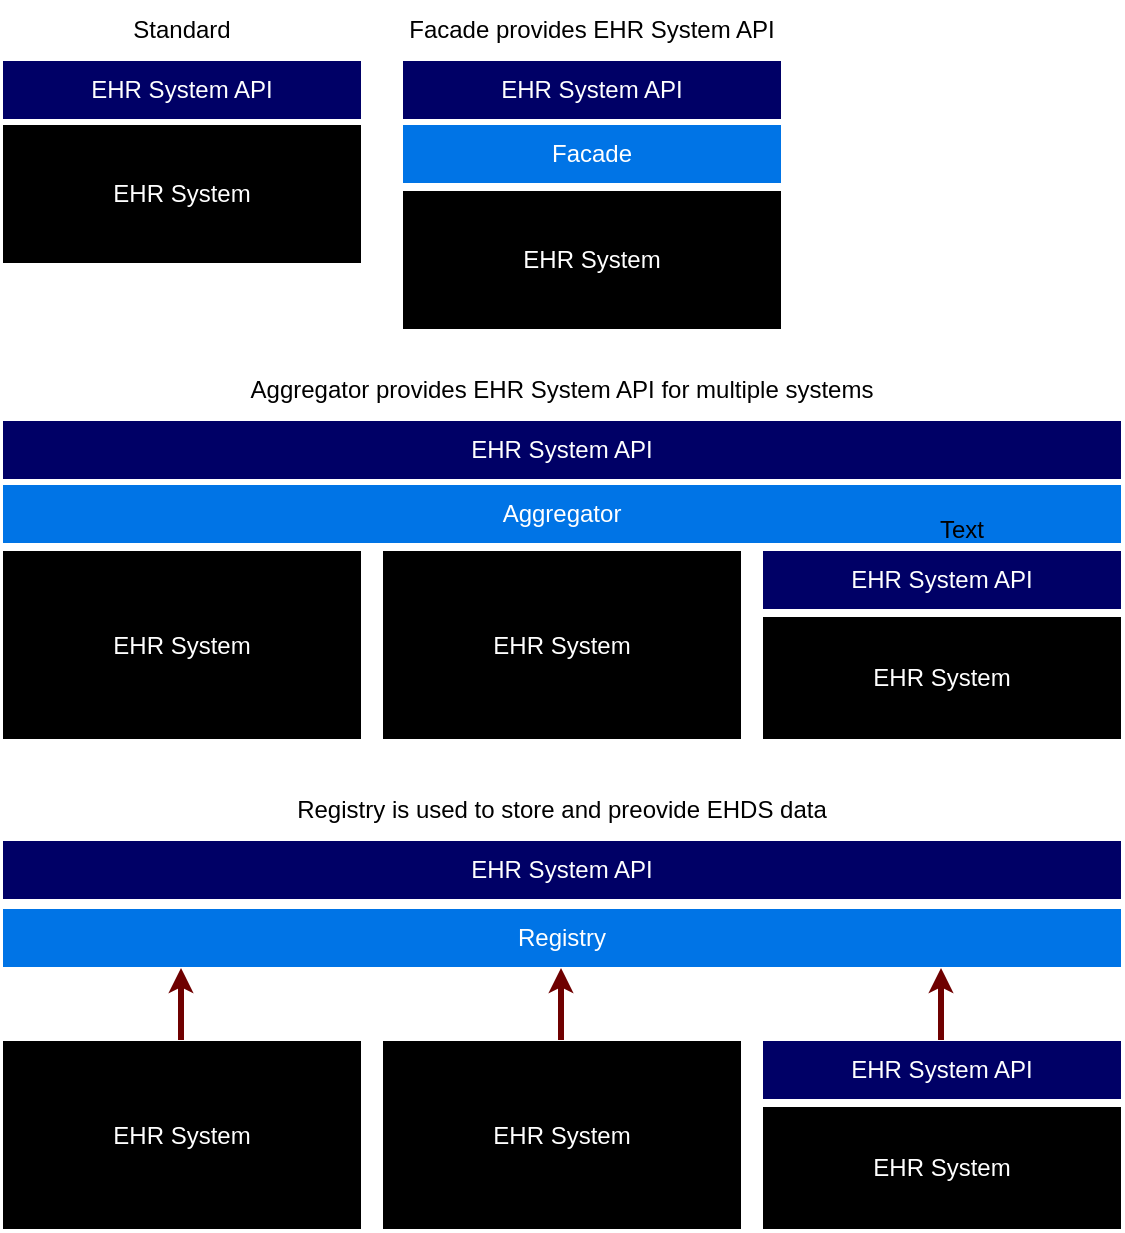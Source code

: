<mxfile>
    <diagram id="48OBgp8QFrlcBwugOrAG" name="Page-1">
        <mxGraphModel dx="996" dy="614" grid="1" gridSize="10" guides="1" tooltips="1" connect="1" arrows="1" fold="1" page="1" pageScale="1" pageWidth="850" pageHeight="1100" math="0" shadow="0">
            <root>
                <mxCell id="0"/>
                <mxCell id="1" parent="0"/>
                <mxCell id="2" value="&lt;font color=&quot;#ffffff&quot;&gt;EHR System API&lt;/font&gt;" style="whiteSpace=wrap;html=1;strokeColor=#FFFFFF;fillColor=#000066;" parent="1" vertex="1">
                    <mxGeometry x="40" y="40" width="180" height="30" as="geometry"/>
                </mxCell>
                <mxCell id="3" value="&lt;font color=&quot;#ffffff&quot;&gt;EHR System&lt;/font&gt;" style="whiteSpace=wrap;html=1;strokeColor=#FFFFFF;fillColor=#000000;" parent="1" vertex="1">
                    <mxGeometry x="40" y="72" width="180" height="70" as="geometry"/>
                </mxCell>
                <mxCell id="4" value="&lt;font color=&quot;#ffffff&quot;&gt;EHR System API&lt;/font&gt;" style="whiteSpace=wrap;html=1;strokeColor=#FFFFFF;fillColor=#000066;" parent="1" vertex="1">
                    <mxGeometry x="240" y="40" width="190" height="30" as="geometry"/>
                </mxCell>
                <mxCell id="5" value="&lt;font color=&quot;#ffffff&quot;&gt;EHR System&lt;/font&gt;" style="whiteSpace=wrap;html=1;strokeColor=#FFFFFF;fillColor=#000000;" parent="1" vertex="1">
                    <mxGeometry x="240" y="105" width="190" height="70" as="geometry"/>
                </mxCell>
                <mxCell id="6" value="&lt;font color=&quot;#ffffff&quot;&gt;Facade&lt;/font&gt;" style="whiteSpace=wrap;html=1;strokeColor=#FFFFFF;fillColor=#0074E6;" parent="1" vertex="1">
                    <mxGeometry x="240" y="72" width="190" height="30" as="geometry"/>
                </mxCell>
                <mxCell id="7" value="&lt;font color=&quot;#ffffff&quot;&gt;EHR System API&lt;/font&gt;" style="whiteSpace=wrap;html=1;strokeColor=#FFFFFF;fillColor=#000066;" parent="1" vertex="1">
                    <mxGeometry x="40" y="220" width="560" height="30" as="geometry"/>
                </mxCell>
                <mxCell id="8" value="&lt;font color=&quot;#ffffff&quot;&gt;EHR System&lt;/font&gt;" style="whiteSpace=wrap;html=1;strokeColor=#FFFFFF;fillColor=#000000;" parent="1" vertex="1">
                    <mxGeometry x="40" y="285" width="180" height="95" as="geometry"/>
                </mxCell>
                <mxCell id="9" value="&lt;font color=&quot;#ffffff&quot;&gt;Aggregator&lt;/font&gt;" style="whiteSpace=wrap;html=1;strokeColor=#FFFFFF;fillColor=#0074E6;" parent="1" vertex="1">
                    <mxGeometry x="40" y="252" width="560" height="30" as="geometry"/>
                </mxCell>
                <mxCell id="10" value="&lt;font color=&quot;#ffffff&quot;&gt;EHR System&lt;/font&gt;" style="whiteSpace=wrap;html=1;strokeColor=#FFFFFF;fillColor=#000000;" parent="1" vertex="1">
                    <mxGeometry x="230" y="285" width="180" height="95" as="geometry"/>
                </mxCell>
                <mxCell id="11" value="&lt;font color=&quot;#ffffff&quot;&gt;EHR System&lt;/font&gt;" style="whiteSpace=wrap;html=1;strokeColor=#FFFFFF;fillColor=#000000;" parent="1" vertex="1">
                    <mxGeometry x="420" y="318" width="180" height="62" as="geometry"/>
                </mxCell>
                <mxCell id="13" value="&lt;font color=&quot;#ffffff&quot;&gt;EHR System API&lt;/font&gt;" style="whiteSpace=wrap;html=1;strokeColor=#FFFFFF;fillColor=#000066;" parent="1" vertex="1">
                    <mxGeometry x="420" y="285" width="180" height="30" as="geometry"/>
                </mxCell>
                <mxCell id="14" value="&lt;font color=&quot;#ffffff&quot;&gt;EHR System API&lt;/font&gt;" style="whiteSpace=wrap;html=1;strokeColor=#FFFFFF;fillColor=#000066;" parent="1" vertex="1">
                    <mxGeometry x="40" y="430" width="560" height="30" as="geometry"/>
                </mxCell>
                <mxCell id="15" value="&lt;font color=&quot;#ffffff&quot;&gt;EHR System&lt;/font&gt;" style="whiteSpace=wrap;html=1;strokeColor=#FFFFFF;fillColor=#000000;" parent="1" vertex="1">
                    <mxGeometry x="40" y="530" width="180" height="95" as="geometry"/>
                </mxCell>
                <mxCell id="17" value="&lt;font color=&quot;#ffffff&quot;&gt;EHR System&lt;/font&gt;" style="whiteSpace=wrap;html=1;strokeColor=#FFFFFF;fillColor=#000000;" parent="1" vertex="1">
                    <mxGeometry x="230" y="530" width="180" height="95" as="geometry"/>
                </mxCell>
                <mxCell id="18" value="&lt;font color=&quot;#ffffff&quot;&gt;EHR System&lt;/font&gt;" style="whiteSpace=wrap;html=1;strokeColor=#FFFFFF;fillColor=#000000;" parent="1" vertex="1">
                    <mxGeometry x="420" y="563" width="180" height="62" as="geometry"/>
                </mxCell>
                <mxCell id="19" value="&lt;font color=&quot;#ffffff&quot;&gt;EHR System API&lt;/font&gt;" style="whiteSpace=wrap;html=1;strokeColor=#FFFFFF;fillColor=#000066;" parent="1" vertex="1">
                    <mxGeometry x="420" y="530" width="180" height="30" as="geometry"/>
                </mxCell>
                <mxCell id="21" value="&lt;font color=&quot;#ffffff&quot;&gt;Registry&lt;/font&gt;" style="whiteSpace=wrap;html=1;strokeColor=#FFFFFF;fillColor=#0074E6;" parent="1" vertex="1">
                    <mxGeometry x="40" y="464" width="560" height="30" as="geometry"/>
                </mxCell>
                <mxCell id="27" value="" style="endArrow=classic;startArrow=none;html=1;fillColor=#a20025;strokeColor=#6F0000;strokeWidth=3;endSize=3;startSize=3;startFill=0;" parent="1" edge="1">
                    <mxGeometry width="50" height="50" relative="1" as="geometry">
                        <mxPoint x="129.5" y="530" as="sourcePoint"/>
                        <mxPoint x="129.5" y="494" as="targetPoint"/>
                    </mxGeometry>
                </mxCell>
                <mxCell id="29" value="" style="endArrow=classic;startArrow=none;html=1;fillColor=#a20025;strokeColor=#6F0000;strokeWidth=3;endSize=3;startSize=3;startFill=0;" parent="1" edge="1">
                    <mxGeometry width="50" height="50" relative="1" as="geometry">
                        <mxPoint x="319.5" y="530" as="sourcePoint"/>
                        <mxPoint x="319.5" y="494" as="targetPoint"/>
                    </mxGeometry>
                </mxCell>
                <mxCell id="30" value="" style="endArrow=classic;startArrow=none;html=1;fillColor=#a20025;strokeColor=#6F0000;strokeWidth=3;endSize=3;startSize=3;startFill=0;" parent="1" edge="1">
                    <mxGeometry width="50" height="50" relative="1" as="geometry">
                        <mxPoint x="509.5" y="530" as="sourcePoint"/>
                        <mxPoint x="509.5" y="494" as="targetPoint"/>
                    </mxGeometry>
                </mxCell>
                <mxCell id="31" value="Text" style="text;html=1;align=center;verticalAlign=middle;whiteSpace=wrap;rounded=0;" parent="1" vertex="1">
                    <mxGeometry x="490" y="260" width="60" height="30" as="geometry"/>
                </mxCell>
                <mxCell id="32" value="&lt;font style=&quot;font-size: 12px;&quot;&gt;Standard&lt;/font&gt;" style="text;html=1;align=center;verticalAlign=middle;whiteSpace=wrap;rounded=0;" parent="1" vertex="1">
                    <mxGeometry x="100" y="10" width="60" height="30" as="geometry"/>
                </mxCell>
                <mxCell id="33" value="&lt;font style=&quot;font-size: 12px;&quot;&gt;Facade provides EHR System API&lt;/font&gt;" style="text;html=1;align=center;verticalAlign=middle;whiteSpace=wrap;rounded=0;" parent="1" vertex="1">
                    <mxGeometry x="240" y="10" width="190" height="30" as="geometry"/>
                </mxCell>
                <mxCell id="34" value="Aggregator provides EHR System API for multiple systems" style="text;html=1;align=center;verticalAlign=middle;whiteSpace=wrap;rounded=0;" parent="1" vertex="1">
                    <mxGeometry x="40" y="190" width="560" height="30" as="geometry"/>
                </mxCell>
                <mxCell id="35" value="Registry is used to store and preovide EHDS data" style="text;html=1;align=center;verticalAlign=middle;whiteSpace=wrap;rounded=0;" parent="1" vertex="1">
                    <mxGeometry x="40" y="400" width="560" height="30" as="geometry"/>
                </mxCell>
            </root>
        </mxGraphModel>
    </diagram>
</mxfile>